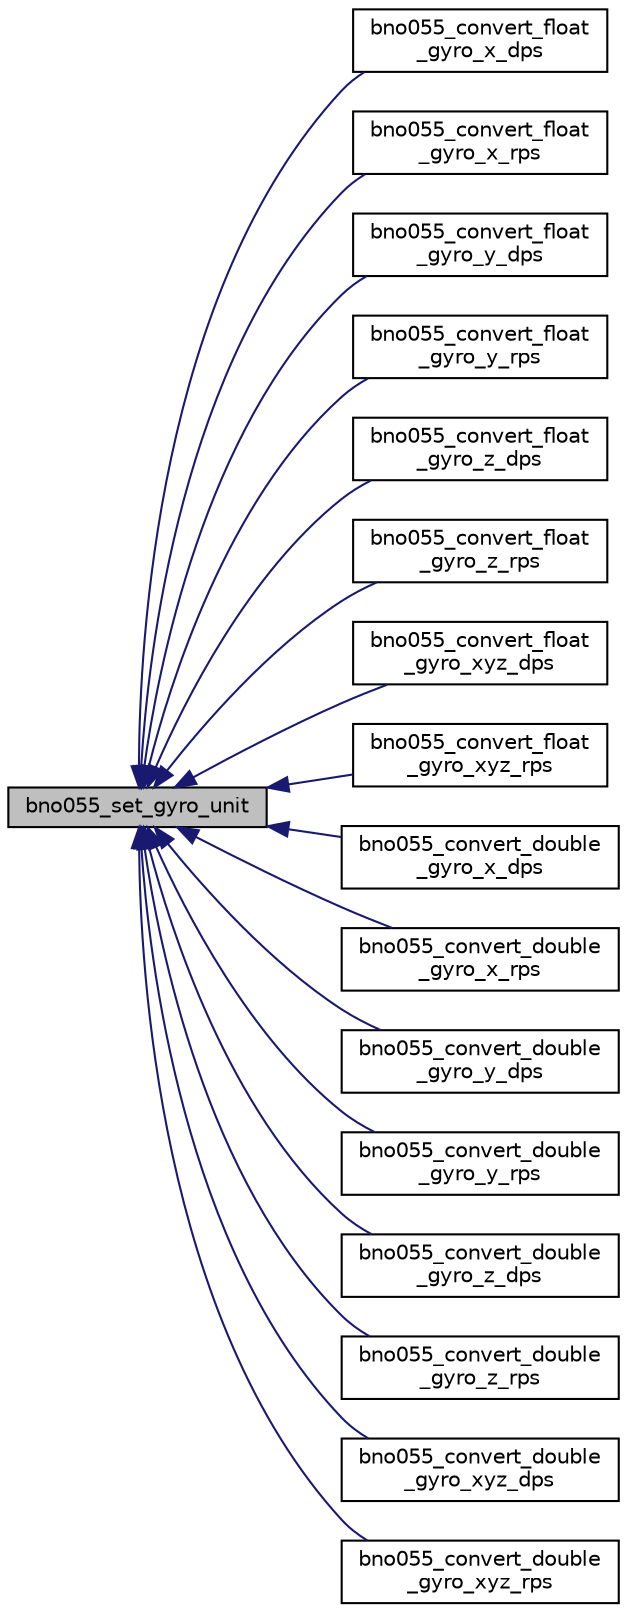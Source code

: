 digraph "bno055_set_gyro_unit"
{
  edge [fontname="Helvetica",fontsize="10",labelfontname="Helvetica",labelfontsize="10"];
  node [fontname="Helvetica",fontsize="10",shape=record];
  rankdir="LR";
  Node1 [label="bno055_set_gyro_unit",height=0.2,width=0.4,color="black", fillcolor="grey75", style="filled", fontcolor="black"];
  Node1 -> Node2 [dir="back",color="midnightblue",fontsize="10",style="solid",fontname="Helvetica"];
  Node2 [label="bno055_convert_float\l_gyro_x_dps",height=0.2,width=0.4,color="black", fillcolor="white", style="filled",URL="$bno055_8h.html#a1537ff2e553593d1168249325c7778c1",tooltip="This API is used to convert the gyro x raw data to dps output as float. "];
  Node1 -> Node3 [dir="back",color="midnightblue",fontsize="10",style="solid",fontname="Helvetica"];
  Node3 [label="bno055_convert_float\l_gyro_x_rps",height=0.2,width=0.4,color="black", fillcolor="white", style="filled",URL="$bno055_8h.html#ac18af5578eae69080bb40146bb1229b0",tooltip="This API is used to convert the gyro x raw data to rps output as float. "];
  Node1 -> Node4 [dir="back",color="midnightblue",fontsize="10",style="solid",fontname="Helvetica"];
  Node4 [label="bno055_convert_float\l_gyro_y_dps",height=0.2,width=0.4,color="black", fillcolor="white", style="filled",URL="$bno055_8h.html#a1f21b8c6a298ed4774600820cdbf6d74",tooltip="This API is used to convert the gyro y raw data to dps output as float. "];
  Node1 -> Node5 [dir="back",color="midnightblue",fontsize="10",style="solid",fontname="Helvetica"];
  Node5 [label="bno055_convert_float\l_gyro_y_rps",height=0.2,width=0.4,color="black", fillcolor="white", style="filled",URL="$bno055_8h.html#af146f4d532ad0055ab913c88c5108d85",tooltip="This API is used to convert the gyro y raw data to rps output as float. "];
  Node1 -> Node6 [dir="back",color="midnightblue",fontsize="10",style="solid",fontname="Helvetica"];
  Node6 [label="bno055_convert_float\l_gyro_z_dps",height=0.2,width=0.4,color="black", fillcolor="white", style="filled",URL="$bno055_8h.html#a8dcb656b862ebbe8fede1b8eb634f477",tooltip="This API is used to convert the gyro z raw data to dps output as float. "];
  Node1 -> Node7 [dir="back",color="midnightblue",fontsize="10",style="solid",fontname="Helvetica"];
  Node7 [label="bno055_convert_float\l_gyro_z_rps",height=0.2,width=0.4,color="black", fillcolor="white", style="filled",URL="$bno055_8h.html#a9a1f788cffeaa9d21040f27ebeb38ed9",tooltip="This API is used to convert the gyro z raw data to rps output as float. "];
  Node1 -> Node8 [dir="back",color="midnightblue",fontsize="10",style="solid",fontname="Helvetica"];
  Node8 [label="bno055_convert_float\l_gyro_xyz_dps",height=0.2,width=0.4,color="black", fillcolor="white", style="filled",URL="$bno055_8h.html#a132417ed08166ce00980bb2c37926a47",tooltip="This API is used to convert the gyro xyz raw data to dps output as float. "];
  Node1 -> Node9 [dir="back",color="midnightblue",fontsize="10",style="solid",fontname="Helvetica"];
  Node9 [label="bno055_convert_float\l_gyro_xyz_rps",height=0.2,width=0.4,color="black", fillcolor="white", style="filled",URL="$bno055_8h.html#ad58c7c0afa1cd2440dffd1a49d10eedb",tooltip="This API is used to convert the gyro xyz raw data to rps output as float. "];
  Node1 -> Node10 [dir="back",color="midnightblue",fontsize="10",style="solid",fontname="Helvetica"];
  Node10 [label="bno055_convert_double\l_gyro_x_dps",height=0.2,width=0.4,color="black", fillcolor="white", style="filled",URL="$bno055_8h.html#a6d80713a0e98ca93e89555cc13c25dc3",tooltip="This API is used to convert the gyro x raw data to dps output as double. "];
  Node1 -> Node11 [dir="back",color="midnightblue",fontsize="10",style="solid",fontname="Helvetica"];
  Node11 [label="bno055_convert_double\l_gyro_x_rps",height=0.2,width=0.4,color="black", fillcolor="white", style="filled",URL="$bno055_8h.html#ab1856337f4f0e5c03266b8009082a00f",tooltip="This API is used to convert the gyro x raw data to rps output as double. "];
  Node1 -> Node12 [dir="back",color="midnightblue",fontsize="10",style="solid",fontname="Helvetica"];
  Node12 [label="bno055_convert_double\l_gyro_y_dps",height=0.2,width=0.4,color="black", fillcolor="white", style="filled",URL="$bno055_8h.html#a86df82e0ecfb7b8b06d50767044b1f65",tooltip="This API is used to convert the gyro y raw data to dps output as double. "];
  Node1 -> Node13 [dir="back",color="midnightblue",fontsize="10",style="solid",fontname="Helvetica"];
  Node13 [label="bno055_convert_double\l_gyro_y_rps",height=0.2,width=0.4,color="black", fillcolor="white", style="filled",URL="$bno055_8h.html#afda856dcf49a34c459e38a72927edebf",tooltip="This API is used to convert the gyro y raw data to rps output as double. "];
  Node1 -> Node14 [dir="back",color="midnightblue",fontsize="10",style="solid",fontname="Helvetica"];
  Node14 [label="bno055_convert_double\l_gyro_z_dps",height=0.2,width=0.4,color="black", fillcolor="white", style="filled",URL="$bno055_8h.html#a903eacbdf4a410e31cfff041fe617598",tooltip="This API is used to convert the gyro z raw data to dps output as double. "];
  Node1 -> Node15 [dir="back",color="midnightblue",fontsize="10",style="solid",fontname="Helvetica"];
  Node15 [label="bno055_convert_double\l_gyro_z_rps",height=0.2,width=0.4,color="black", fillcolor="white", style="filled",URL="$bno055_8h.html#a230f6dfc47d213dfab9538bcfd19d8af",tooltip="This API is used to convert the gyro z raw data to rps output as double. "];
  Node1 -> Node16 [dir="back",color="midnightblue",fontsize="10",style="solid",fontname="Helvetica"];
  Node16 [label="bno055_convert_double\l_gyro_xyz_dps",height=0.2,width=0.4,color="black", fillcolor="white", style="filled",URL="$bno055_8h.html#a246ec35ce211e10fa15f79da751701b1",tooltip="This API is used to convert the gyro xyz raw data to dps output as double. "];
  Node1 -> Node17 [dir="back",color="midnightblue",fontsize="10",style="solid",fontname="Helvetica"];
  Node17 [label="bno055_convert_double\l_gyro_xyz_rps",height=0.2,width=0.4,color="black", fillcolor="white", style="filled",URL="$bno055_8h.html#a5e2d866a08efc0ef018834ae2e63db70",tooltip="This API is used to convert the gyro xyz raw data to rps output as double. "];
}
